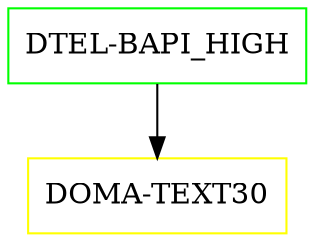 digraph G {
  "DTEL-BAPI_HIGH" [shape=box,color=green];
  "DOMA-TEXT30" [shape=box,color=yellow,URL="./DOMA_TEXT30.html"];
  "DTEL-BAPI_HIGH" -> "DOMA-TEXT30";
}
